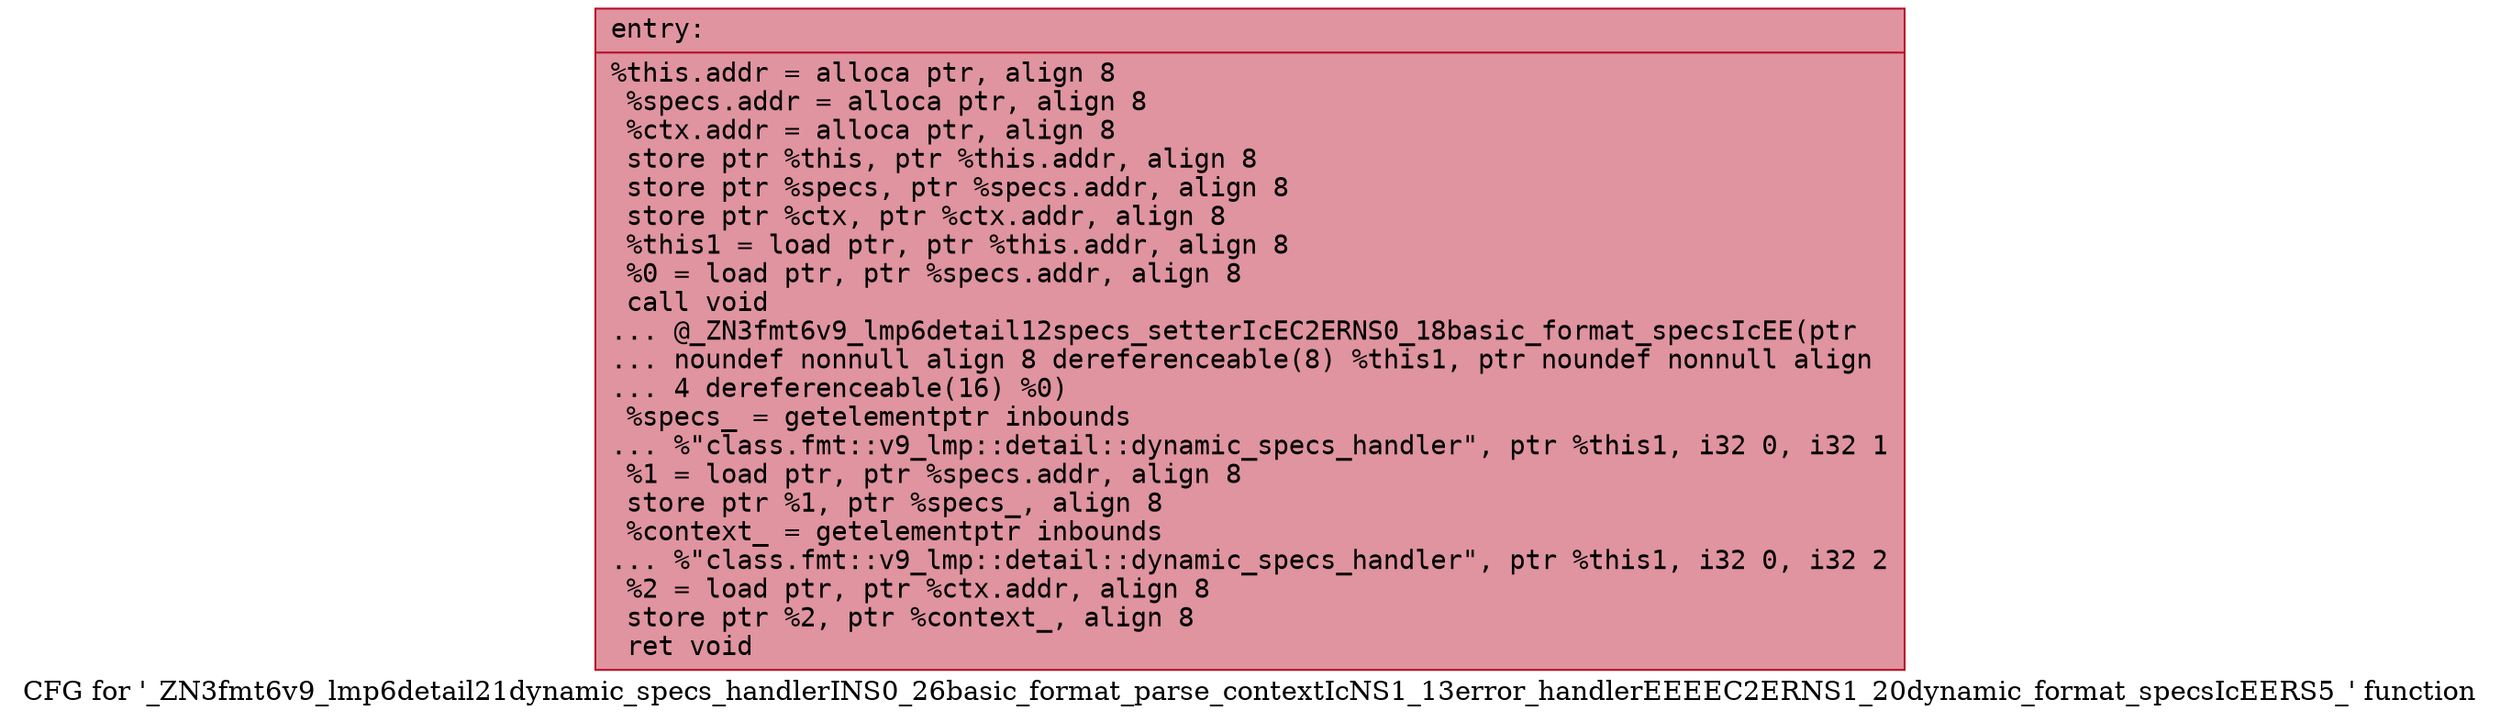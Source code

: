 digraph "CFG for '_ZN3fmt6v9_lmp6detail21dynamic_specs_handlerINS0_26basic_format_parse_contextIcNS1_13error_handlerEEEEC2ERNS1_20dynamic_format_specsIcEERS5_' function" {
	label="CFG for '_ZN3fmt6v9_lmp6detail21dynamic_specs_handlerINS0_26basic_format_parse_contextIcNS1_13error_handlerEEEEC2ERNS1_20dynamic_format_specsIcEERS5_' function";

	Node0x556bfea85070 [shape=record,color="#b70d28ff", style=filled, fillcolor="#b70d2870" fontname="Courier",label="{entry:\l|  %this.addr = alloca ptr, align 8\l  %specs.addr = alloca ptr, align 8\l  %ctx.addr = alloca ptr, align 8\l  store ptr %this, ptr %this.addr, align 8\l  store ptr %specs, ptr %specs.addr, align 8\l  store ptr %ctx, ptr %ctx.addr, align 8\l  %this1 = load ptr, ptr %this.addr, align 8\l  %0 = load ptr, ptr %specs.addr, align 8\l  call void\l... @_ZN3fmt6v9_lmp6detail12specs_setterIcEC2ERNS0_18basic_format_specsIcEE(ptr\l... noundef nonnull align 8 dereferenceable(8) %this1, ptr noundef nonnull align\l... 4 dereferenceable(16) %0)\l  %specs_ = getelementptr inbounds\l... %\"class.fmt::v9_lmp::detail::dynamic_specs_handler\", ptr %this1, i32 0, i32 1\l  %1 = load ptr, ptr %specs.addr, align 8\l  store ptr %1, ptr %specs_, align 8\l  %context_ = getelementptr inbounds\l... %\"class.fmt::v9_lmp::detail::dynamic_specs_handler\", ptr %this1, i32 0, i32 2\l  %2 = load ptr, ptr %ctx.addr, align 8\l  store ptr %2, ptr %context_, align 8\l  ret void\l}"];
}

